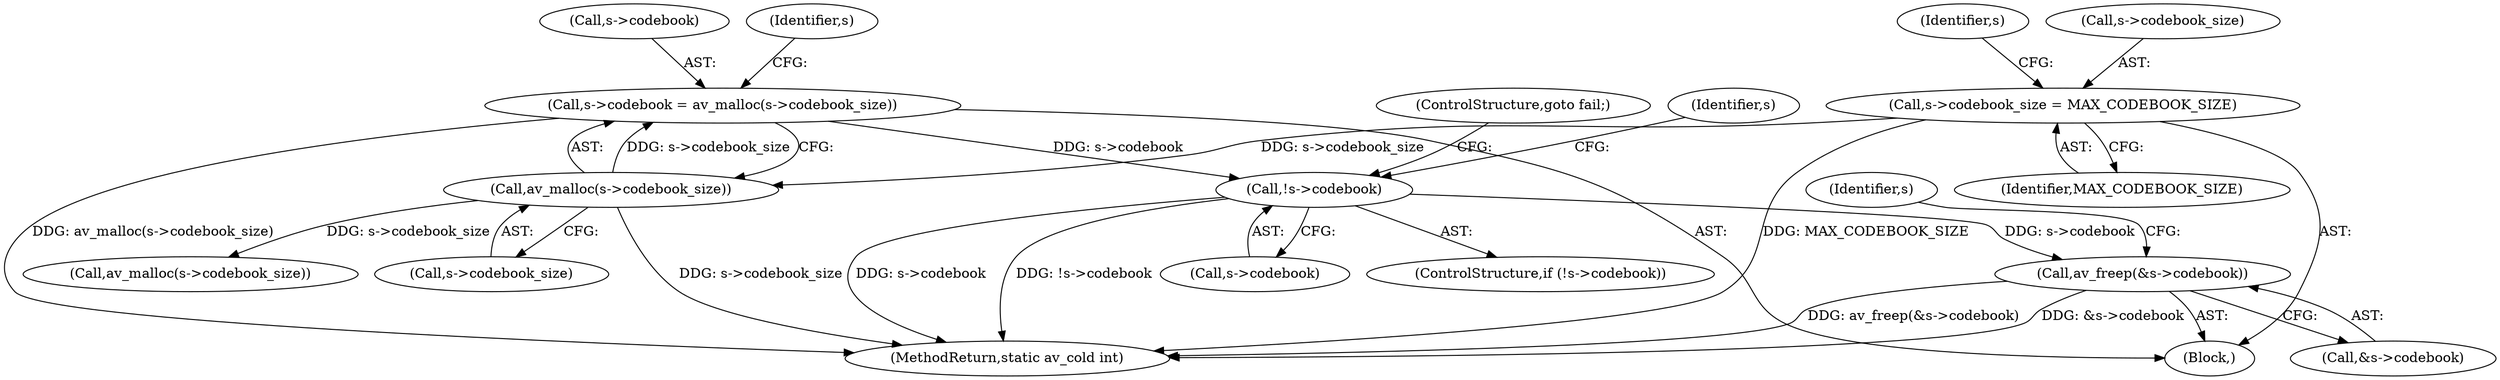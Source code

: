 digraph "0_FFmpeg_02f909dc24b1f05cfbba75077c7707b905e63cd2@API" {
"1000324" [label="(Call,s->codebook = av_malloc(s->codebook_size))"];
"1000328" [label="(Call,av_malloc(s->codebook_size))"];
"1000319" [label="(Call,s->codebook_size = MAX_CODEBOOK_SIZE)"];
"1000333" [label="(Call,!s->codebook)"];
"1000466" [label="(Call,av_freep(&s->codebook))"];
"1000334" [label="(Call,s->codebook)"];
"1000109" [label="(Block,)"];
"1000342" [label="(Call,av_malloc(s->codebook_size))"];
"1000325" [label="(Call,s->codebook)"];
"1000323" [label="(Identifier,MAX_CODEBOOK_SIZE)"];
"1000335" [label="(Identifier,s)"];
"1000337" [label="(ControlStructure,goto fail;)"];
"1000467" [label="(Call,&s->codebook)"];
"1000324" [label="(Call,s->codebook = av_malloc(s->codebook_size))"];
"1000329" [label="(Call,s->codebook_size)"];
"1000333" [label="(Call,!s->codebook)"];
"1000332" [label="(ControlStructure,if (!s->codebook))"];
"1000328" [label="(Call,av_malloc(s->codebook_size))"];
"1000326" [label="(Identifier,s)"];
"1000340" [label="(Identifier,s)"];
"1000319" [label="(Call,s->codebook_size = MAX_CODEBOOK_SIZE)"];
"1000320" [label="(Call,s->codebook_size)"];
"1000466" [label="(Call,av_freep(&s->codebook))"];
"1000474" [label="(Identifier,s)"];
"1000484" [label="(MethodReturn,static av_cold int)"];
"1000324" -> "1000109"  [label="AST: "];
"1000324" -> "1000328"  [label="CFG: "];
"1000325" -> "1000324"  [label="AST: "];
"1000328" -> "1000324"  [label="AST: "];
"1000335" -> "1000324"  [label="CFG: "];
"1000324" -> "1000484"  [label="DDG: av_malloc(s->codebook_size)"];
"1000328" -> "1000324"  [label="DDG: s->codebook_size"];
"1000324" -> "1000333"  [label="DDG: s->codebook"];
"1000328" -> "1000329"  [label="CFG: "];
"1000329" -> "1000328"  [label="AST: "];
"1000328" -> "1000484"  [label="DDG: s->codebook_size"];
"1000319" -> "1000328"  [label="DDG: s->codebook_size"];
"1000328" -> "1000342"  [label="DDG: s->codebook_size"];
"1000319" -> "1000109"  [label="AST: "];
"1000319" -> "1000323"  [label="CFG: "];
"1000320" -> "1000319"  [label="AST: "];
"1000323" -> "1000319"  [label="AST: "];
"1000326" -> "1000319"  [label="CFG: "];
"1000319" -> "1000484"  [label="DDG: MAX_CODEBOOK_SIZE"];
"1000333" -> "1000332"  [label="AST: "];
"1000333" -> "1000334"  [label="CFG: "];
"1000334" -> "1000333"  [label="AST: "];
"1000337" -> "1000333"  [label="CFG: "];
"1000340" -> "1000333"  [label="CFG: "];
"1000333" -> "1000484"  [label="DDG: s->codebook"];
"1000333" -> "1000484"  [label="DDG: !s->codebook"];
"1000333" -> "1000466"  [label="DDG: s->codebook"];
"1000466" -> "1000109"  [label="AST: "];
"1000466" -> "1000467"  [label="CFG: "];
"1000467" -> "1000466"  [label="AST: "];
"1000474" -> "1000466"  [label="CFG: "];
"1000466" -> "1000484"  [label="DDG: &s->codebook"];
"1000466" -> "1000484"  [label="DDG: av_freep(&s->codebook)"];
}
